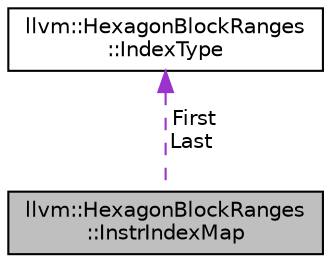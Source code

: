 digraph "llvm::HexagonBlockRanges::InstrIndexMap"
{
 // LATEX_PDF_SIZE
  bgcolor="transparent";
  edge [fontname="Helvetica",fontsize="10",labelfontname="Helvetica",labelfontsize="10"];
  node [fontname="Helvetica",fontsize="10",shape="box"];
  Node1 [label="llvm::HexagonBlockRanges\l::InstrIndexMap",height=0.2,width=0.4,color="black", fillcolor="grey75", style="filled", fontcolor="black",tooltip=" "];
  Node2 -> Node1 [dir="back",color="darkorchid3",fontsize="10",style="dashed",label=" First\nLast" ,fontname="Helvetica"];
  Node2 [label="llvm::HexagonBlockRanges\l::IndexType",height=0.2,width=0.4,color="black",URL="$classllvm_1_1HexagonBlockRanges_1_1IndexType.html",tooltip=" "];
}

